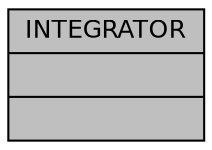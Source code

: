 digraph "INTEGRATOR"
{
 // INTERACTIVE_SVG=YES
 // LATEX_PDF_SIZE
  bgcolor="transparent";
  edge [fontname="Helvetica",fontsize="12",labelfontname="Helvetica",labelfontsize="12"];
  node [fontname="Helvetica",fontsize="12",shape=record];
  Node1 [label="{INTEGRATOR\n||}",height=0.2,width=0.4,color="black", fillcolor="grey75", style="filled", fontcolor="black",tooltip=" "];
}
